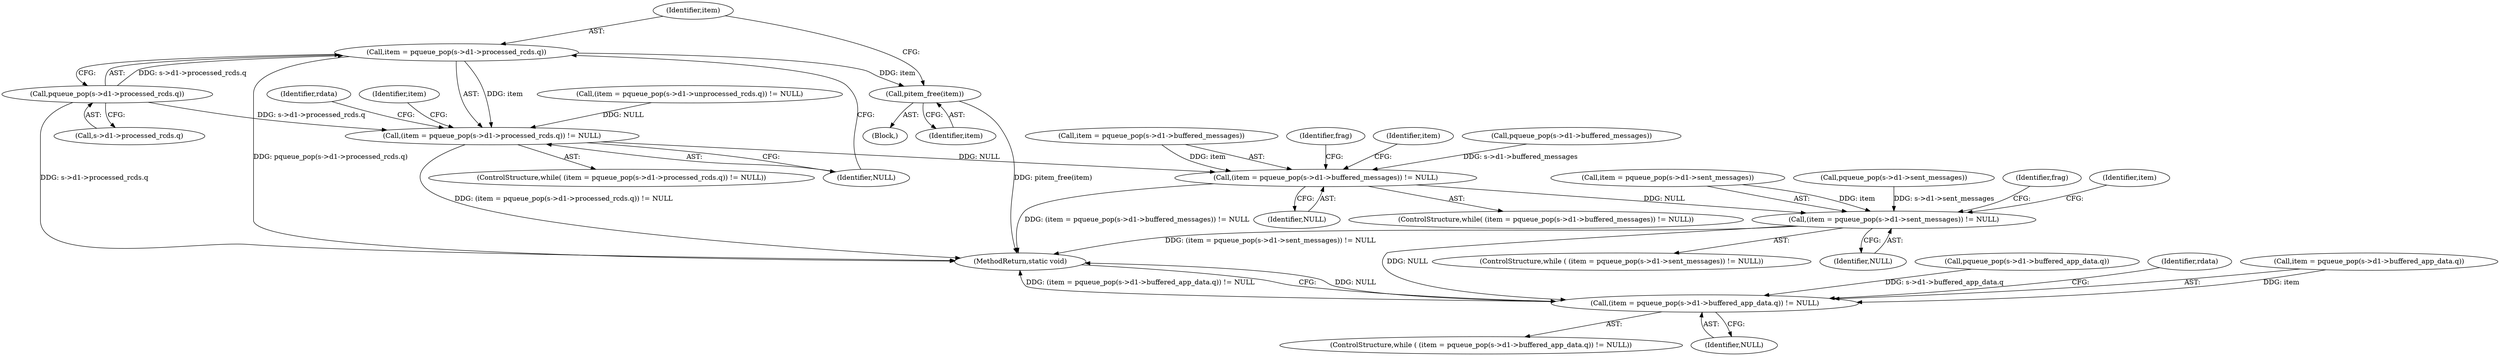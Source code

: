digraph "0_openssl_470990fee0182566d439ef7e82d1abf18b7085d7@pointer" {
"1000154" [label="(Call,item = pqueue_pop(s->d1->processed_rcds.q))"];
"1000156" [label="(Call,pqueue_pop(s->d1->processed_rcds.q))"];
"1000153" [label="(Call,(item = pqueue_pop(s->d1->processed_rcds.q)) != NULL)"];
"1000193" [label="(Call,(item = pqueue_pop(s->d1->buffered_messages)) != NULL)"];
"1000220" [label="(Call,(item = pqueue_pop(s->d1->sent_messages)) != NULL)"];
"1000247" [label="(Call,(item = pqueue_pop(s->d1->buffered_app_data.q)) != NULL)"];
"1000190" [label="(Call,pitem_free(item))"];
"1000202" [label="(Identifier,NULL)"];
"1000246" [label="(ControlStructure,while ( (item = pqueue_pop(s->d1->buffered_app_data.q)) != NULL))"];
"1000250" [label="(Call,pqueue_pop(s->d1->buffered_app_data.q))"];
"1000113" [label="(Call,(item = pqueue_pop(s->d1->unprocessed_rcds.q)) != NULL)"];
"1000220" [label="(Call,(item = pqueue_pop(s->d1->sent_messages)) != NULL)"];
"1000223" [label="(Call,pqueue_pop(s->d1->sent_messages))"];
"1000153" [label="(Call,(item = pqueue_pop(s->d1->processed_rcds.q)) != NULL)"];
"1000232" [label="(Identifier,frag)"];
"1000247" [label="(Call,(item = pqueue_pop(s->d1->buffered_app_data.q)) != NULL)"];
"1000194" [label="(Call,item = pqueue_pop(s->d1->buffered_messages))"];
"1000261" [label="(Identifier,rdata)"];
"1000164" [label="(Identifier,NULL)"];
"1000191" [label="(Identifier,item)"];
"1000219" [label="(ControlStructure,while ( (item = pqueue_pop(s->d1->sent_messages)) != NULL))"];
"1000154" [label="(Call,item = pqueue_pop(s->d1->processed_rcds.q))"];
"1000222" [label="(Identifier,item)"];
"1000190" [label="(Call,pitem_free(item))"];
"1000155" [label="(Identifier,item)"];
"1000196" [label="(Call,pqueue_pop(s->d1->buffered_messages))"];
"1000152" [label="(ControlStructure,while( (item = pqueue_pop(s->d1->processed_rcds.q)) != NULL))"];
"1000248" [label="(Call,item = pqueue_pop(s->d1->buffered_app_data.q))"];
"1000157" [label="(Call,s->d1->processed_rcds.q)"];
"1000193" [label="(Call,(item = pqueue_pop(s->d1->buffered_messages)) != NULL)"];
"1000165" [label="(Block,)"];
"1000156" [label="(Call,pqueue_pop(s->d1->processed_rcds.q))"];
"1000249" [label="(Identifier,item)"];
"1000192" [label="(ControlStructure,while( (item = pqueue_pop(s->d1->buffered_messages)) != NULL))"];
"1000221" [label="(Call,item = pqueue_pop(s->d1->sent_messages))"];
"1000205" [label="(Identifier,frag)"];
"1000167" [label="(Identifier,rdata)"];
"1000229" [label="(Identifier,NULL)"];
"1000195" [label="(Identifier,item)"];
"1000286" [label="(MethodReturn,static void)"];
"1000258" [label="(Identifier,NULL)"];
"1000154" -> "1000153"  [label="AST: "];
"1000154" -> "1000156"  [label="CFG: "];
"1000155" -> "1000154"  [label="AST: "];
"1000156" -> "1000154"  [label="AST: "];
"1000164" -> "1000154"  [label="CFG: "];
"1000154" -> "1000286"  [label="DDG: pqueue_pop(s->d1->processed_rcds.q)"];
"1000154" -> "1000153"  [label="DDG: item"];
"1000156" -> "1000154"  [label="DDG: s->d1->processed_rcds.q"];
"1000154" -> "1000190"  [label="DDG: item"];
"1000156" -> "1000157"  [label="CFG: "];
"1000157" -> "1000156"  [label="AST: "];
"1000156" -> "1000286"  [label="DDG: s->d1->processed_rcds.q"];
"1000156" -> "1000153"  [label="DDG: s->d1->processed_rcds.q"];
"1000153" -> "1000152"  [label="AST: "];
"1000153" -> "1000164"  [label="CFG: "];
"1000164" -> "1000153"  [label="AST: "];
"1000167" -> "1000153"  [label="CFG: "];
"1000195" -> "1000153"  [label="CFG: "];
"1000153" -> "1000286"  [label="DDG: (item = pqueue_pop(s->d1->processed_rcds.q)) != NULL"];
"1000113" -> "1000153"  [label="DDG: NULL"];
"1000153" -> "1000193"  [label="DDG: NULL"];
"1000193" -> "1000192"  [label="AST: "];
"1000193" -> "1000202"  [label="CFG: "];
"1000194" -> "1000193"  [label="AST: "];
"1000202" -> "1000193"  [label="AST: "];
"1000205" -> "1000193"  [label="CFG: "];
"1000222" -> "1000193"  [label="CFG: "];
"1000193" -> "1000286"  [label="DDG: (item = pqueue_pop(s->d1->buffered_messages)) != NULL"];
"1000194" -> "1000193"  [label="DDG: item"];
"1000196" -> "1000193"  [label="DDG: s->d1->buffered_messages"];
"1000193" -> "1000220"  [label="DDG: NULL"];
"1000220" -> "1000219"  [label="AST: "];
"1000220" -> "1000229"  [label="CFG: "];
"1000221" -> "1000220"  [label="AST: "];
"1000229" -> "1000220"  [label="AST: "];
"1000232" -> "1000220"  [label="CFG: "];
"1000249" -> "1000220"  [label="CFG: "];
"1000220" -> "1000286"  [label="DDG: (item = pqueue_pop(s->d1->sent_messages)) != NULL"];
"1000221" -> "1000220"  [label="DDG: item"];
"1000223" -> "1000220"  [label="DDG: s->d1->sent_messages"];
"1000220" -> "1000247"  [label="DDG: NULL"];
"1000247" -> "1000246"  [label="AST: "];
"1000247" -> "1000258"  [label="CFG: "];
"1000248" -> "1000247"  [label="AST: "];
"1000258" -> "1000247"  [label="AST: "];
"1000261" -> "1000247"  [label="CFG: "];
"1000286" -> "1000247"  [label="CFG: "];
"1000247" -> "1000286"  [label="DDG: NULL"];
"1000247" -> "1000286"  [label="DDG: (item = pqueue_pop(s->d1->buffered_app_data.q)) != NULL"];
"1000248" -> "1000247"  [label="DDG: item"];
"1000250" -> "1000247"  [label="DDG: s->d1->buffered_app_data.q"];
"1000190" -> "1000165"  [label="AST: "];
"1000190" -> "1000191"  [label="CFG: "];
"1000191" -> "1000190"  [label="AST: "];
"1000155" -> "1000190"  [label="CFG: "];
"1000190" -> "1000286"  [label="DDG: pitem_free(item)"];
}
